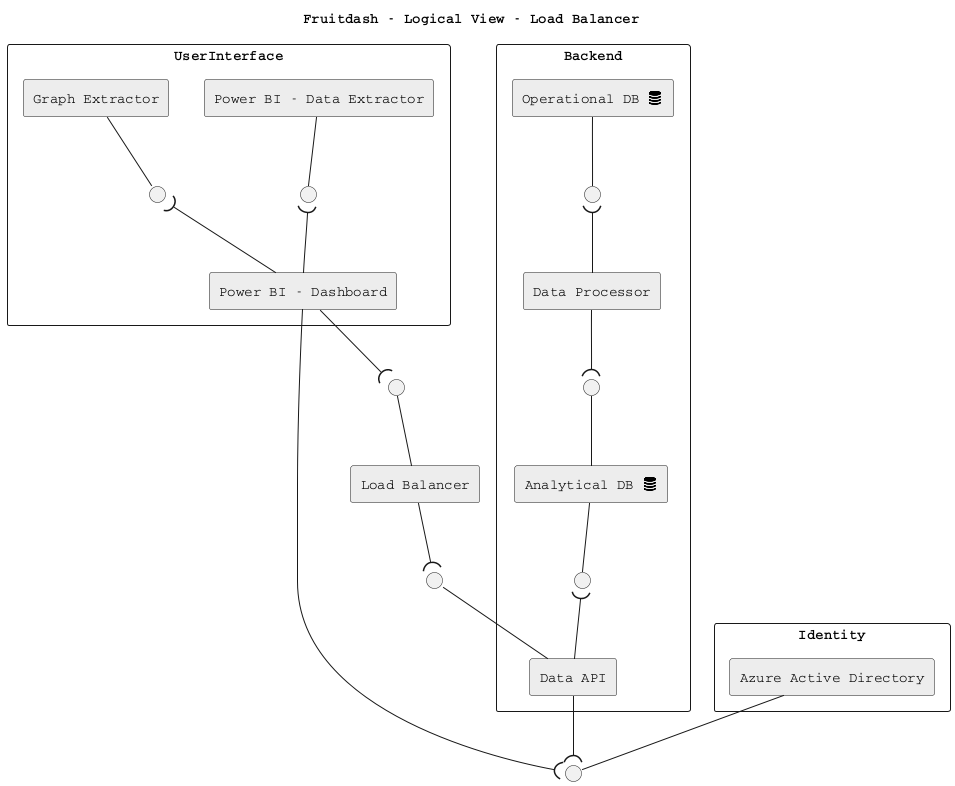 @startuml
skinparam componentStyle rectangle

!include <tupadr3/font-awesome/database>

title Fruitdash - Logical View - Load Balancer

rectangle Backend {

   component [Data API] as ASP #EDEDED

   ' Database layer services
   component [Operational DB <$database{scale=0.33}>] as CDBO #EDEDED
   component [Analytical DB <$database{scale=0.33}>] as CDBA #EDEDED
   interface " " as CDBOI
   interface " " as CDBAI

   component [Data Processor] as TA  #EDEDED
   interface " " as TAI

   ' connect Operational DB to Transformer Adapter
   CDBO -- CDBOI
   CDBOI )-- TA

   ' connect TA to Operational DB
   TA --( TAI
   TAI -- CDBA

}

rectangle UserInterface {
   ' component [Dashboard] as DS
   component [Power BI - Dashboard] as PBI #EDEDED
   ' interface " " as PBII
   component [Power BI - Data Extractor] as PBIDE #EDEDED
   interface " " as PBIDEI
   PBIDE -- PBIDEI
   PBIDEI )-- PBI

   ' extractor
   component [Graph Extractor] as GE #EDEDED
   interface " " as GEI
   GE -- GEI
   GEI )-- PBI
}

component Identity {
   component [Azure Active Directory] as AAD #EDEDED
}

component [Load Balancer] as LB #EDEDED
' component [Directory] as DIR #EDEDED

' Stateful
CDBA -- CDBAI 
CDBAI )-- ASP

' Data service layer
interface " " as LBI
interface " " as ASPI
PBI --( LBI
LBI -- LB

LB --( ASPI
ASPI -- ASP

' Identity
interface " " as AZUREADI
AAD -- AZUREADI
ASP --( AZUREADI
PBI --( AZUREADI


skinparam monochrome false
skinparam shadowing false
skinparam defaultFontName Courier
@enduml